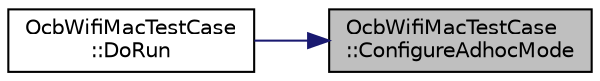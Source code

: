 digraph "OcbWifiMacTestCase::ConfigureAdhocMode"
{
 // LATEX_PDF_SIZE
  edge [fontname="Helvetica",fontsize="10",labelfontname="Helvetica",labelfontsize="10"];
  node [fontname="Helvetica",fontsize="10",shape=record];
  rankdir="RL";
  Node1 [label="OcbWifiMacTestCase\l::ConfigureAdhocMode",height=0.2,width=0.4,color="black", fillcolor="grey75", style="filled", fontcolor="black",tooltip="Configure adhoc mode function."];
  Node1 -> Node2 [dir="back",color="midnightblue",fontsize="10",style="solid",fontname="Helvetica"];
  Node2 [label="OcbWifiMacTestCase\l::DoRun",height=0.2,width=0.4,color="black", fillcolor="white", style="filled",URL="$class_ocb_wifi_mac_test_case.html#a730877f90008a4a4e7fd547f964f0f08",tooltip="static-node:0 <-— mobile-node:1"];
}
